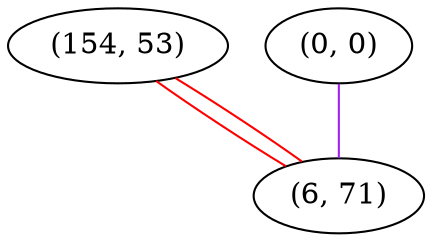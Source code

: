 graph "" {
"(154, 53)";
"(0, 0)";
"(6, 71)";
"(154, 53)" -- "(6, 71)"  [color=red, key=0, weight=1];
"(154, 53)" -- "(6, 71)"  [color=red, key=1, weight=1];
"(0, 0)" -- "(6, 71)"  [color=purple, key=0, weight=4];
}
